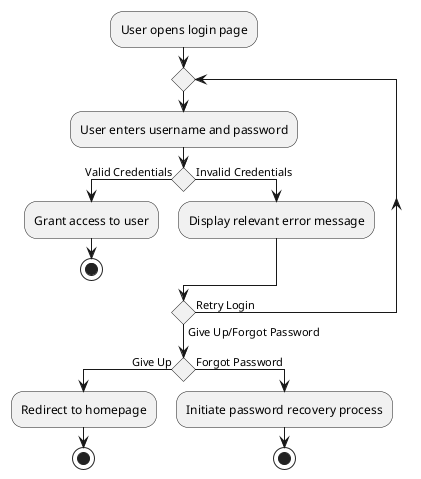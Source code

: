 @startuml US-03a - Login
:User opens login page;
repeat
    :User enters username and password;
    if () then (Valid Credentials)
        :Grant access to user;
        stop
    else (Invalid Credentials)
        :Display relevant error message;
    endif
repeat while () is (Retry Login) not (Give Up/Forgot Password)
if () then (Give Up)
    :Redirect to homepage;
    stop
else (Forgot Password)
    :Initiate password recovery process;
    stop
endif
@enduml